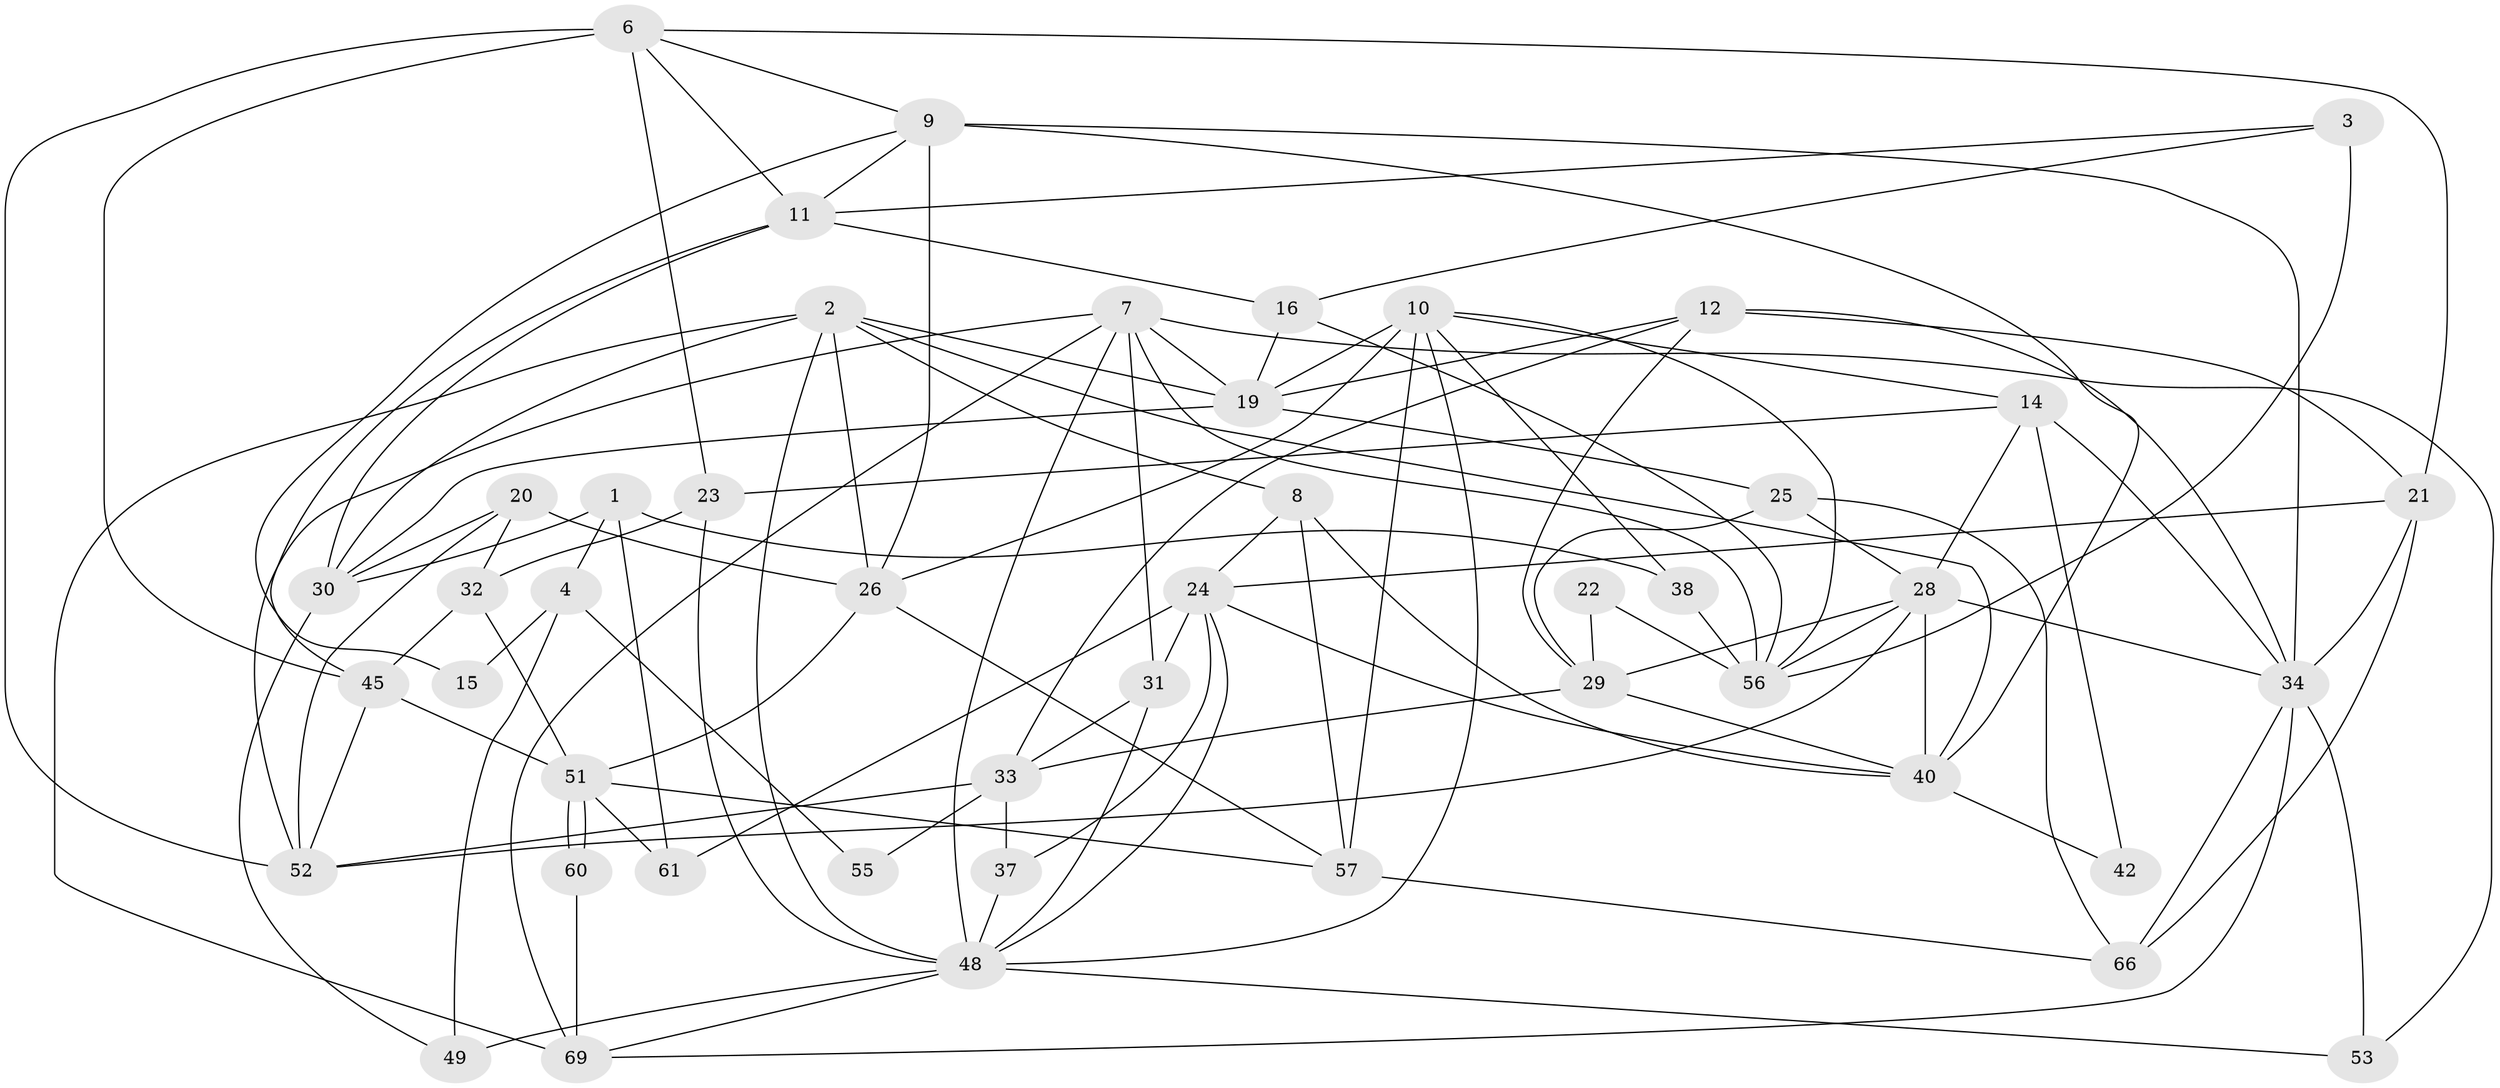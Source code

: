 // Generated by graph-tools (version 1.1) at 2025/52/02/27/25 19:52:05]
// undirected, 46 vertices, 114 edges
graph export_dot {
graph [start="1"]
  node [color=gray90,style=filled];
  1 [super="+5"];
  2 [super="+13"];
  3 [super="+41"];
  4 [super="+17"];
  6 [super="+27"];
  7 [super="+70"];
  8;
  9 [super="+46"];
  10 [super="+58"];
  11 [super="+18"];
  12;
  14 [super="+54"];
  15;
  16;
  19 [super="+68"];
  20 [super="+43"];
  21 [super="+50"];
  22;
  23;
  24 [super="+44"];
  25 [super="+65"];
  26;
  28 [super="+35"];
  29 [super="+64"];
  30 [super="+39"];
  31;
  32 [super="+67"];
  33 [super="+72"];
  34 [super="+36"];
  37;
  38;
  40 [super="+47"];
  42;
  45;
  48 [super="+74"];
  49;
  51 [super="+71"];
  52 [super="+59"];
  53 [super="+62"];
  55;
  56 [super="+73"];
  57 [super="+63"];
  60;
  61;
  66;
  69;
  1 -- 4 [weight=2];
  1 -- 61;
  1 -- 38;
  1 -- 30;
  2 -- 69;
  2 -- 40;
  2 -- 30;
  2 -- 8;
  2 -- 19;
  2 -- 26;
  2 -- 48;
  3 -- 16;
  3 -- 56;
  3 -- 11;
  4 -- 49;
  4 -- 55;
  4 -- 15;
  6 -- 45;
  6 -- 21;
  6 -- 23;
  6 -- 9;
  6 -- 11;
  6 -- 52;
  7 -- 31;
  7 -- 52;
  7 -- 53;
  7 -- 69;
  7 -- 56;
  7 -- 48;
  7 -- 19;
  8 -- 57;
  8 -- 24;
  8 -- 40;
  9 -- 26;
  9 -- 11;
  9 -- 15;
  9 -- 34;
  9 -- 40;
  10 -- 26;
  10 -- 48;
  10 -- 56;
  10 -- 19;
  10 -- 38;
  10 -- 57;
  10 -- 14;
  11 -- 16;
  11 -- 45;
  11 -- 30;
  12 -- 34;
  12 -- 19;
  12 -- 21;
  12 -- 33;
  12 -- 29;
  14 -- 28;
  14 -- 42;
  14 -- 34 [weight=2];
  14 -- 23;
  16 -- 19;
  16 -- 56;
  19 -- 30;
  19 -- 25;
  20 -- 26;
  20 -- 32;
  20 -- 30;
  20 -- 52 [weight=2];
  21 -- 34;
  21 -- 66;
  21 -- 24;
  22 -- 56;
  22 -- 29;
  23 -- 48;
  23 -- 32;
  24 -- 61;
  24 -- 48;
  24 -- 37;
  24 -- 40;
  24 -- 31;
  25 -- 28;
  25 -- 66;
  25 -- 29;
  26 -- 57;
  26 -- 51;
  28 -- 34;
  28 -- 56 [weight=2];
  28 -- 40;
  28 -- 29;
  28 -- 52;
  29 -- 33;
  29 -- 40;
  30 -- 49;
  31 -- 48;
  31 -- 33;
  32 -- 45;
  32 -- 51;
  33 -- 37;
  33 -- 55;
  33 -- 52;
  34 -- 66;
  34 -- 69;
  34 -- 53;
  37 -- 48;
  38 -- 56;
  40 -- 42;
  45 -- 51;
  45 -- 52;
  48 -- 53;
  48 -- 49;
  48 -- 69;
  51 -- 60;
  51 -- 60;
  51 -- 57 [weight=2];
  51 -- 61;
  57 -- 66;
  60 -- 69;
}
